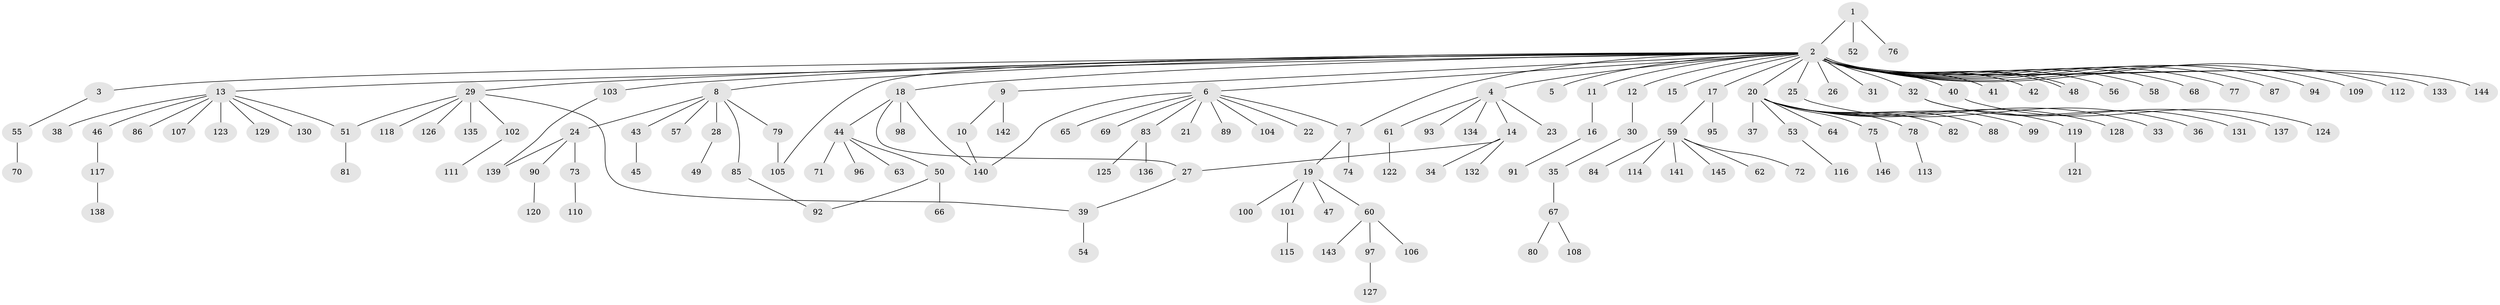 // Generated by graph-tools (version 1.1) at 2025/26/03/09/25 03:26:06]
// undirected, 146 vertices, 155 edges
graph export_dot {
graph [start="1"]
  node [color=gray90,style=filled];
  1;
  2;
  3;
  4;
  5;
  6;
  7;
  8;
  9;
  10;
  11;
  12;
  13;
  14;
  15;
  16;
  17;
  18;
  19;
  20;
  21;
  22;
  23;
  24;
  25;
  26;
  27;
  28;
  29;
  30;
  31;
  32;
  33;
  34;
  35;
  36;
  37;
  38;
  39;
  40;
  41;
  42;
  43;
  44;
  45;
  46;
  47;
  48;
  49;
  50;
  51;
  52;
  53;
  54;
  55;
  56;
  57;
  58;
  59;
  60;
  61;
  62;
  63;
  64;
  65;
  66;
  67;
  68;
  69;
  70;
  71;
  72;
  73;
  74;
  75;
  76;
  77;
  78;
  79;
  80;
  81;
  82;
  83;
  84;
  85;
  86;
  87;
  88;
  89;
  90;
  91;
  92;
  93;
  94;
  95;
  96;
  97;
  98;
  99;
  100;
  101;
  102;
  103;
  104;
  105;
  106;
  107;
  108;
  109;
  110;
  111;
  112;
  113;
  114;
  115;
  116;
  117;
  118;
  119;
  120;
  121;
  122;
  123;
  124;
  125;
  126;
  127;
  128;
  129;
  130;
  131;
  132;
  133;
  134;
  135;
  136;
  137;
  138;
  139;
  140;
  141;
  142;
  143;
  144;
  145;
  146;
  1 -- 2;
  1 -- 52;
  1 -- 76;
  2 -- 3;
  2 -- 4;
  2 -- 5;
  2 -- 6;
  2 -- 7;
  2 -- 8;
  2 -- 9;
  2 -- 11;
  2 -- 12;
  2 -- 13;
  2 -- 15;
  2 -- 17;
  2 -- 18;
  2 -- 20;
  2 -- 25;
  2 -- 26;
  2 -- 29;
  2 -- 31;
  2 -- 32;
  2 -- 40;
  2 -- 41;
  2 -- 42;
  2 -- 48;
  2 -- 48;
  2 -- 56;
  2 -- 58;
  2 -- 68;
  2 -- 77;
  2 -- 87;
  2 -- 94;
  2 -- 103;
  2 -- 105;
  2 -- 109;
  2 -- 112;
  2 -- 133;
  2 -- 144;
  3 -- 55;
  4 -- 14;
  4 -- 23;
  4 -- 61;
  4 -- 93;
  4 -- 134;
  6 -- 7;
  6 -- 21;
  6 -- 22;
  6 -- 65;
  6 -- 69;
  6 -- 83;
  6 -- 89;
  6 -- 104;
  6 -- 140;
  7 -- 19;
  7 -- 74;
  8 -- 24;
  8 -- 28;
  8 -- 43;
  8 -- 57;
  8 -- 79;
  8 -- 85;
  9 -- 10;
  9 -- 142;
  10 -- 140;
  11 -- 16;
  12 -- 30;
  13 -- 38;
  13 -- 46;
  13 -- 51;
  13 -- 86;
  13 -- 107;
  13 -- 123;
  13 -- 129;
  13 -- 130;
  14 -- 27;
  14 -- 34;
  14 -- 132;
  16 -- 91;
  17 -- 59;
  17 -- 95;
  18 -- 27;
  18 -- 44;
  18 -- 98;
  18 -- 140;
  19 -- 47;
  19 -- 60;
  19 -- 100;
  19 -- 101;
  20 -- 33;
  20 -- 37;
  20 -- 53;
  20 -- 64;
  20 -- 75;
  20 -- 78;
  20 -- 82;
  20 -- 88;
  20 -- 99;
  20 -- 119;
  20 -- 128;
  24 -- 73;
  24 -- 90;
  24 -- 139;
  25 -- 36;
  27 -- 39;
  28 -- 49;
  29 -- 39;
  29 -- 51;
  29 -- 102;
  29 -- 118;
  29 -- 126;
  29 -- 135;
  30 -- 35;
  32 -- 131;
  32 -- 137;
  35 -- 67;
  39 -- 54;
  40 -- 124;
  43 -- 45;
  44 -- 50;
  44 -- 63;
  44 -- 71;
  44 -- 96;
  46 -- 117;
  50 -- 66;
  50 -- 92;
  51 -- 81;
  53 -- 116;
  55 -- 70;
  59 -- 62;
  59 -- 72;
  59 -- 84;
  59 -- 114;
  59 -- 141;
  59 -- 145;
  60 -- 97;
  60 -- 106;
  60 -- 143;
  61 -- 122;
  67 -- 80;
  67 -- 108;
  73 -- 110;
  75 -- 146;
  78 -- 113;
  79 -- 105;
  83 -- 125;
  83 -- 136;
  85 -- 92;
  90 -- 120;
  97 -- 127;
  101 -- 115;
  102 -- 111;
  103 -- 139;
  117 -- 138;
  119 -- 121;
}

